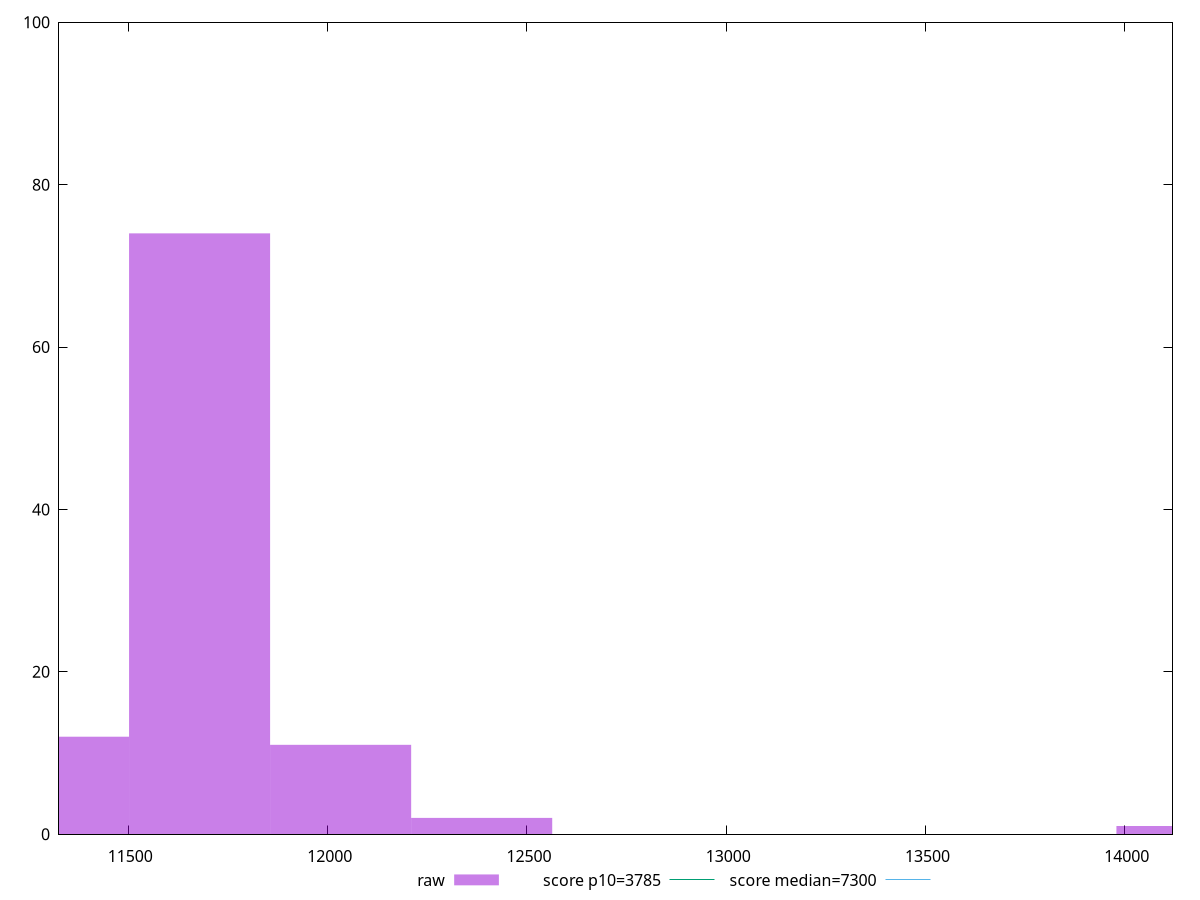 reset

$raw <<EOF
14155.995669151596 1
11678.696427050067 74
12032.596318778857 11
12386.496210507647 2
11324.796535321277 12
EOF

set key outside below
set boxwidth 353.8998917287899
set xrange [11325.976499999997:14119.743000000002]
set yrange [0:100]
set trange [0:100]
set style fill transparent solid 0.5 noborder

set parametric
set terminal svg size 640, 490 enhanced background rgb 'white'
set output "report_00025_2021-02-22T21:38:55.199Z/interactive/samples/pages+cached/raw/histogram.svg"

plot $raw title "raw" with boxes, \
     3785,t title "score p10=3785", \
     7300,t title "score median=7300"

reset

